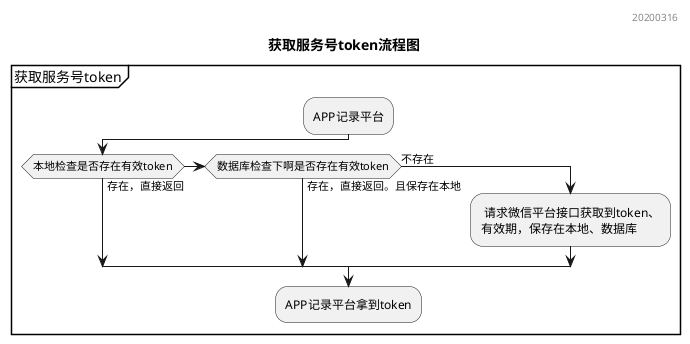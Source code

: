 @startuml

header 20200316

title 获取服务号token流程图

group 获取服务号token
:APP记录平台;
if (本地检查是否存在有效token) then (存在，直接返回)
elseif (数据库检查下啊是否存在有效token) then (存在，直接返回。且保存在本地)
else (不存在)
    : 请求微信平台接口获取到token、\n有效期，保存在本地、数据库;
endif
:APP记录平台拿到token;
end group

@enduml